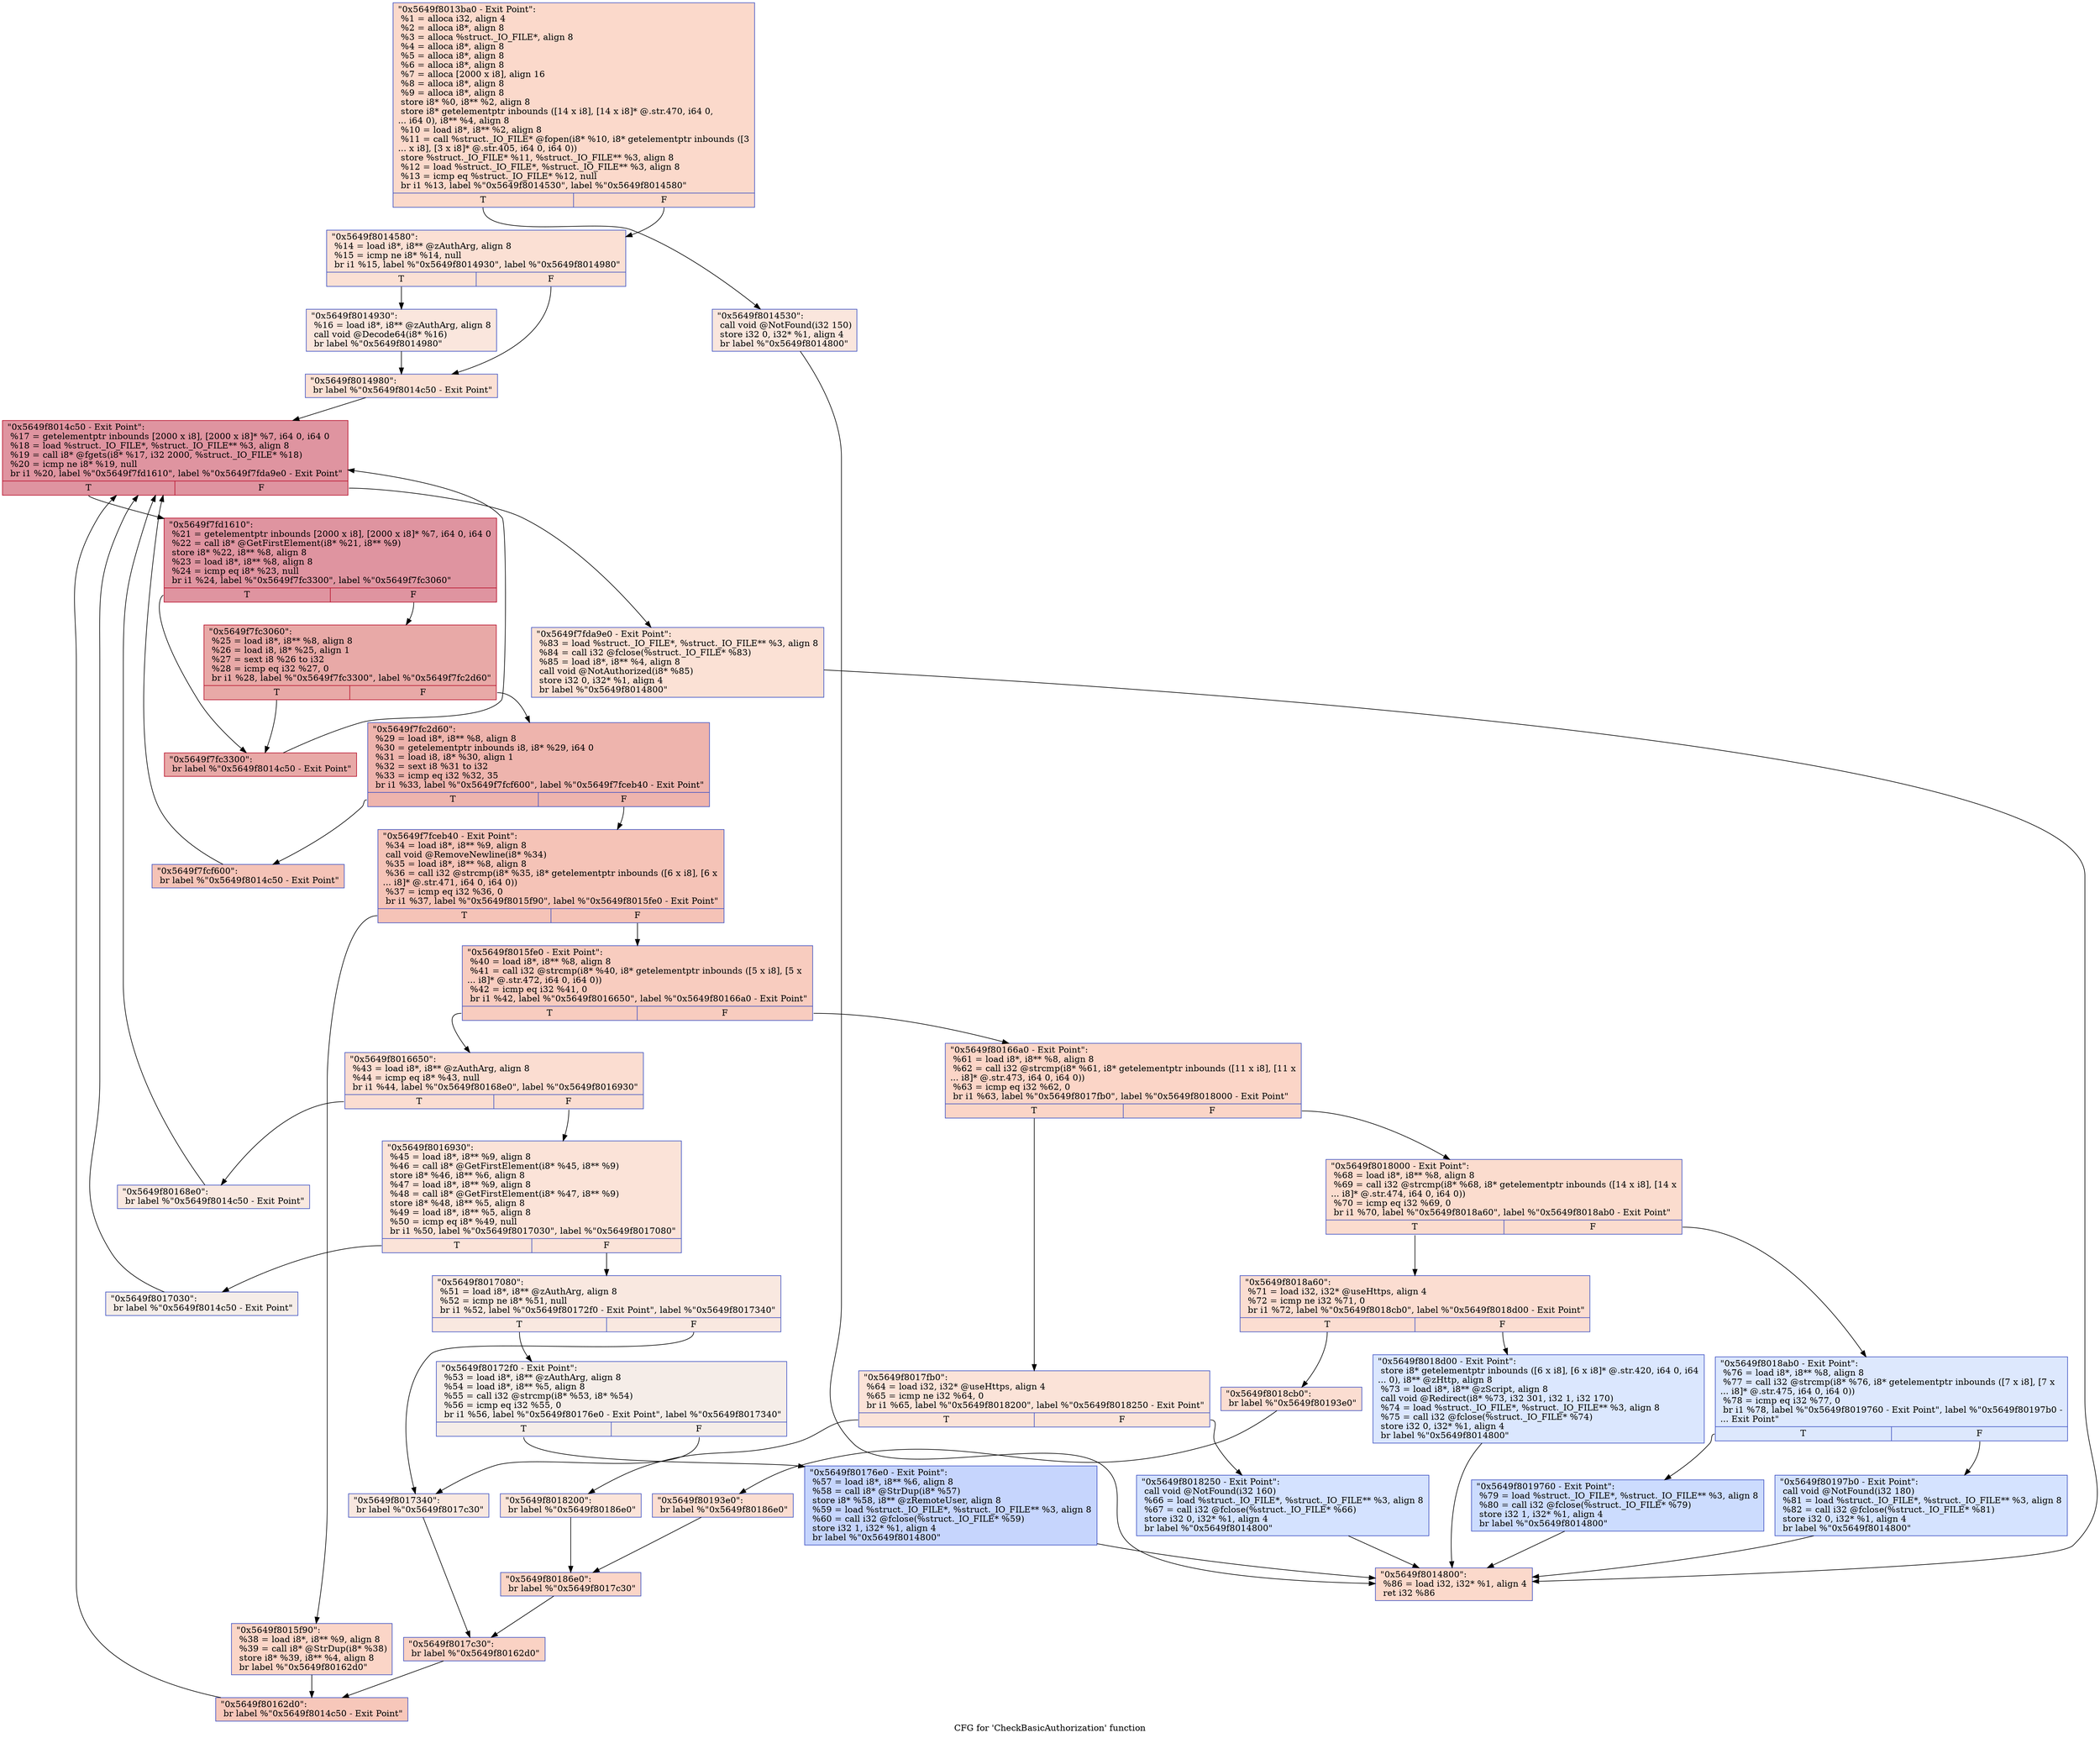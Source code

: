 digraph "CFG for 'CheckBasicAuthorization' function" {
	label="CFG for 'CheckBasicAuthorization' function";

	Node0x5649f8013ba0 [shape=record,color="#3d50c3ff", style=filled, fillcolor="#f7a88970",label="{\"0x5649f8013ba0 - Exit Point\":\l  %1 = alloca i32, align 4\l  %2 = alloca i8*, align 8\l  %3 = alloca %struct._IO_FILE*, align 8\l  %4 = alloca i8*, align 8\l  %5 = alloca i8*, align 8\l  %6 = alloca i8*, align 8\l  %7 = alloca [2000 x i8], align 16\l  %8 = alloca i8*, align 8\l  %9 = alloca i8*, align 8\l  store i8* %0, i8** %2, align 8\l  store i8* getelementptr inbounds ([14 x i8], [14 x i8]* @.str.470, i64 0,\l... i64 0), i8** %4, align 8\l  %10 = load i8*, i8** %2, align 8\l  %11 = call %struct._IO_FILE* @fopen(i8* %10, i8* getelementptr inbounds ([3\l... x i8], [3 x i8]* @.str.405, i64 0, i64 0))\l  store %struct._IO_FILE* %11, %struct._IO_FILE** %3, align 8\l  %12 = load %struct._IO_FILE*, %struct._IO_FILE** %3, align 8\l  %13 = icmp eq %struct._IO_FILE* %12, null\l  br i1 %13, label %\"0x5649f8014530\", label %\"0x5649f8014580\"\l|{<s0>T|<s1>F}}"];
	Node0x5649f8013ba0:s0 -> Node0x5649f8014530;
	Node0x5649f8013ba0:s1 -> Node0x5649f8014580;
	Node0x5649f8014530 [shape=record,color="#3d50c3ff", style=filled, fillcolor="#f3c7b170",label="{\"0x5649f8014530\":                                 \l  call void @NotFound(i32 150)\l  store i32 0, i32* %1, align 4\l  br label %\"0x5649f8014800\"\l}"];
	Node0x5649f8014530 -> Node0x5649f8014800;
	Node0x5649f8014580 [shape=record,color="#3d50c3ff", style=filled, fillcolor="#f7b99e70",label="{\"0x5649f8014580\":                                 \l  %14 = load i8*, i8** @zAuthArg, align 8\l  %15 = icmp ne i8* %14, null\l  br i1 %15, label %\"0x5649f8014930\", label %\"0x5649f8014980\"\l|{<s0>T|<s1>F}}"];
	Node0x5649f8014580:s0 -> Node0x5649f8014930;
	Node0x5649f8014580:s1 -> Node0x5649f8014980;
	Node0x5649f8014930 [shape=record,color="#3d50c3ff", style=filled, fillcolor="#f3c7b170",label="{\"0x5649f8014930\":                                 \l  %16 = load i8*, i8** @zAuthArg, align 8\l  call void @Decode64(i8* %16)\l  br label %\"0x5649f8014980\"\l}"];
	Node0x5649f8014930 -> Node0x5649f8014980;
	Node0x5649f8014980 [shape=record,color="#3d50c3ff", style=filled, fillcolor="#f7b99e70",label="{\"0x5649f8014980\":                                 \l  br label %\"0x5649f8014c50 - Exit Point\"\l}"];
	Node0x5649f8014980 -> Node0x5649f8014c50;
	Node0x5649f8014c50 [shape=record,color="#b70d28ff", style=filled, fillcolor="#b70d2870",label="{\"0x5649f8014c50 - Exit Point\":                    \l  %17 = getelementptr inbounds [2000 x i8], [2000 x i8]* %7, i64 0, i64 0\l  %18 = load %struct._IO_FILE*, %struct._IO_FILE** %3, align 8\l  %19 = call i8* @fgets(i8* %17, i32 2000, %struct._IO_FILE* %18)\l  %20 = icmp ne i8* %19, null\l  br i1 %20, label %\"0x5649f7fd1610\", label %\"0x5649f7fda9e0 - Exit Point\"\l|{<s0>T|<s1>F}}"];
	Node0x5649f8014c50:s0 -> Node0x5649f7fd1610;
	Node0x5649f8014c50:s1 -> Node0x5649f7fda9e0;
	Node0x5649f7fd1610 [shape=record,color="#b70d28ff", style=filled, fillcolor="#b70d2870",label="{\"0x5649f7fd1610\":                                 \l  %21 = getelementptr inbounds [2000 x i8], [2000 x i8]* %7, i64 0, i64 0\l  %22 = call i8* @GetFirstElement(i8* %21, i8** %9)\l  store i8* %22, i8** %8, align 8\l  %23 = load i8*, i8** %8, align 8\l  %24 = icmp eq i8* %23, null\l  br i1 %24, label %\"0x5649f7fc3300\", label %\"0x5649f7fc3060\"\l|{<s0>T|<s1>F}}"];
	Node0x5649f7fd1610:s0 -> Node0x5649f7fc3300;
	Node0x5649f7fd1610:s1 -> Node0x5649f7fc3060;
	Node0x5649f7fc3060 [shape=record,color="#b70d28ff", style=filled, fillcolor="#ca3b3770",label="{\"0x5649f7fc3060\":                                 \l  %25 = load i8*, i8** %8, align 8\l  %26 = load i8, i8* %25, align 1\l  %27 = sext i8 %26 to i32\l  %28 = icmp eq i32 %27, 0\l  br i1 %28, label %\"0x5649f7fc3300\", label %\"0x5649f7fc2d60\"\l|{<s0>T|<s1>F}}"];
	Node0x5649f7fc3060:s0 -> Node0x5649f7fc3300;
	Node0x5649f7fc3060:s1 -> Node0x5649f7fc2d60;
	Node0x5649f7fc3300 [shape=record,color="#b70d28ff", style=filled, fillcolor="#ca3b3770",label="{\"0x5649f7fc3300\":                                 \l  br label %\"0x5649f8014c50 - Exit Point\"\l}"];
	Node0x5649f7fc3300 -> Node0x5649f8014c50;
	Node0x5649f7fc2d60 [shape=record,color="#3d50c3ff", style=filled, fillcolor="#d8564670",label="{\"0x5649f7fc2d60\":                                 \l  %29 = load i8*, i8** %8, align 8\l  %30 = getelementptr inbounds i8, i8* %29, i64 0\l  %31 = load i8, i8* %30, align 1\l  %32 = sext i8 %31 to i32\l  %33 = icmp eq i32 %32, 35\l  br i1 %33, label %\"0x5649f7fcf600\", label %\"0x5649f7fceb40 - Exit Point\"\l|{<s0>T|<s1>F}}"];
	Node0x5649f7fc2d60:s0 -> Node0x5649f7fcf600;
	Node0x5649f7fc2d60:s1 -> Node0x5649f7fceb40;
	Node0x5649f7fcf600 [shape=record,color="#3d50c3ff", style=filled, fillcolor="#e8765c70",label="{\"0x5649f7fcf600\":                                 \l  br label %\"0x5649f8014c50 - Exit Point\"\l}"];
	Node0x5649f7fcf600 -> Node0x5649f8014c50;
	Node0x5649f7fceb40 [shape=record,color="#3d50c3ff", style=filled, fillcolor="#e8765c70",label="{\"0x5649f7fceb40 - Exit Point\":                    \l  %34 = load i8*, i8** %9, align 8\l  call void @RemoveNewline(i8* %34)\l  %35 = load i8*, i8** %8, align 8\l  %36 = call i32 @strcmp(i8* %35, i8* getelementptr inbounds ([6 x i8], [6 x\l... i8]* @.str.471, i64 0, i64 0))\l  %37 = icmp eq i32 %36, 0\l  br i1 %37, label %\"0x5649f8015f90\", label %\"0x5649f8015fe0 - Exit Point\"\l|{<s0>T|<s1>F}}"];
	Node0x5649f7fceb40:s0 -> Node0x5649f8015f90;
	Node0x5649f7fceb40:s1 -> Node0x5649f8015fe0;
	Node0x5649f8015f90 [shape=record,color="#3d50c3ff", style=filled, fillcolor="#f5a08170",label="{\"0x5649f8015f90\":                                 \l  %38 = load i8*, i8** %9, align 8\l  %39 = call i8* @StrDup(i8* %38)\l  store i8* %39, i8** %4, align 8\l  br label %\"0x5649f80162d0\"\l}"];
	Node0x5649f8015f90 -> Node0x5649f80162d0;
	Node0x5649f8015fe0 [shape=record,color="#3d50c3ff", style=filled, fillcolor="#f08b6e70",label="{\"0x5649f8015fe0 - Exit Point\":                    \l  %40 = load i8*, i8** %8, align 8\l  %41 = call i32 @strcmp(i8* %40, i8* getelementptr inbounds ([5 x i8], [5 x\l... i8]* @.str.472, i64 0, i64 0))\l  %42 = icmp eq i32 %41, 0\l  br i1 %42, label %\"0x5649f8016650\", label %\"0x5649f80166a0 - Exit Point\"\l|{<s0>T|<s1>F}}"];
	Node0x5649f8015fe0:s0 -> Node0x5649f8016650;
	Node0x5649f8015fe0:s1 -> Node0x5649f80166a0;
	Node0x5649f8016650 [shape=record,color="#3d50c3ff", style=filled, fillcolor="#f7b39670",label="{\"0x5649f8016650\":                                 \l  %43 = load i8*, i8** @zAuthArg, align 8\l  %44 = icmp eq i8* %43, null\l  br i1 %44, label %\"0x5649f80168e0\", label %\"0x5649f8016930\"\l|{<s0>T|<s1>F}}"];
	Node0x5649f8016650:s0 -> Node0x5649f80168e0;
	Node0x5649f8016650:s1 -> Node0x5649f8016930;
	Node0x5649f80168e0 [shape=record,color="#3d50c3ff", style=filled, fillcolor="#f1ccb870",label="{\"0x5649f80168e0\":                                 \l  br label %\"0x5649f8014c50 - Exit Point\"\l}"];
	Node0x5649f80168e0 -> Node0x5649f8014c50;
	Node0x5649f8016930 [shape=record,color="#3d50c3ff", style=filled, fillcolor="#f6bfa670",label="{\"0x5649f8016930\":                                 \l  %45 = load i8*, i8** %9, align 8\l  %46 = call i8* @GetFirstElement(i8* %45, i8** %9)\l  store i8* %46, i8** %6, align 8\l  %47 = load i8*, i8** %9, align 8\l  %48 = call i8* @GetFirstElement(i8* %47, i8** %9)\l  store i8* %48, i8** %5, align 8\l  %49 = load i8*, i8** %5, align 8\l  %50 = icmp eq i8* %49, null\l  br i1 %50, label %\"0x5649f8017030\", label %\"0x5649f8017080\"\l|{<s0>T|<s1>F}}"];
	Node0x5649f8016930:s0 -> Node0x5649f8017030;
	Node0x5649f8016930:s1 -> Node0x5649f8017080;
	Node0x5649f8017030 [shape=record,color="#3d50c3ff", style=filled, fillcolor="#e8d6cc70",label="{\"0x5649f8017030\":                                 \l  br label %\"0x5649f8014c50 - Exit Point\"\l}"];
	Node0x5649f8017030 -> Node0x5649f8014c50;
	Node0x5649f8017080 [shape=record,color="#3d50c3ff", style=filled, fillcolor="#f1ccb870",label="{\"0x5649f8017080\":                                 \l  %51 = load i8*, i8** @zAuthArg, align 8\l  %52 = icmp ne i8* %51, null\l  br i1 %52, label %\"0x5649f80172f0 - Exit Point\", label %\"0x5649f8017340\"\l|{<s0>T|<s1>F}}"];
	Node0x5649f8017080:s0 -> Node0x5649f80172f0;
	Node0x5649f8017080:s1 -> Node0x5649f8017340;
	Node0x5649f80172f0 [shape=record,color="#3d50c3ff", style=filled, fillcolor="#e8d6cc70",label="{\"0x5649f80172f0 - Exit Point\":                    \l  %53 = load i8*, i8** @zAuthArg, align 8\l  %54 = load i8*, i8** %5, align 8\l  %55 = call i32 @strcmp(i8* %53, i8* %54)\l  %56 = icmp eq i32 %55, 0\l  br i1 %56, label %\"0x5649f80176e0 - Exit Point\", label %\"0x5649f8017340\"\l|{<s0>T|<s1>F}}"];
	Node0x5649f80172f0:s0 -> Node0x5649f80176e0;
	Node0x5649f80172f0:s1 -> Node0x5649f8017340;
	Node0x5649f80176e0 [shape=record,color="#3d50c3ff", style=filled, fillcolor="#7ea1fa70",label="{\"0x5649f80176e0 - Exit Point\":                    \l  %57 = load i8*, i8** %6, align 8\l  %58 = call i8* @StrDup(i8* %57)\l  store i8* %58, i8** @zRemoteUser, align 8\l  %59 = load %struct._IO_FILE*, %struct._IO_FILE** %3, align 8\l  %60 = call i32 @fclose(%struct._IO_FILE* %59)\l  store i32 1, i32* %1, align 4\l  br label %\"0x5649f8014800\"\l}"];
	Node0x5649f80176e0 -> Node0x5649f8014800;
	Node0x5649f8017340 [shape=record,color="#3d50c3ff", style=filled, fillcolor="#f1ccb870",label="{\"0x5649f8017340\":                                 \l  br label %\"0x5649f8017c30\"\l}"];
	Node0x5649f8017340 -> Node0x5649f8017c30;
	Node0x5649f80166a0 [shape=record,color="#3d50c3ff", style=filled, fillcolor="#f5a08170",label="{\"0x5649f80166a0 - Exit Point\":                    \l  %61 = load i8*, i8** %8, align 8\l  %62 = call i32 @strcmp(i8* %61, i8* getelementptr inbounds ([11 x i8], [11 x\l... i8]* @.str.473, i64 0, i64 0))\l  %63 = icmp eq i32 %62, 0\l  br i1 %63, label %\"0x5649f8017fb0\", label %\"0x5649f8018000 - Exit Point\"\l|{<s0>T|<s1>F}}"];
	Node0x5649f80166a0:s0 -> Node0x5649f8017fb0;
	Node0x5649f80166a0:s1 -> Node0x5649f8018000;
	Node0x5649f8017fb0 [shape=record,color="#3d50c3ff", style=filled, fillcolor="#f6bfa670",label="{\"0x5649f8017fb0\":                                 \l  %64 = load i32, i32* @useHttps, align 4\l  %65 = icmp ne i32 %64, 0\l  br i1 %65, label %\"0x5649f8018200\", label %\"0x5649f8018250 - Exit Point\"\l|{<s0>T|<s1>F}}"];
	Node0x5649f8017fb0:s0 -> Node0x5649f8018200;
	Node0x5649f8017fb0:s1 -> Node0x5649f8018250;
	Node0x5649f8018250 [shape=record,color="#3d50c3ff", style=filled, fillcolor="#9ebeff70",label="{\"0x5649f8018250 - Exit Point\":                    \l  call void @NotFound(i32 160)\l  %66 = load %struct._IO_FILE*, %struct._IO_FILE** %3, align 8\l  %67 = call i32 @fclose(%struct._IO_FILE* %66)\l  store i32 0, i32* %1, align 4\l  br label %\"0x5649f8014800\"\l}"];
	Node0x5649f8018250 -> Node0x5649f8014800;
	Node0x5649f8018200 [shape=record,color="#3d50c3ff", style=filled, fillcolor="#f5c1a970",label="{\"0x5649f8018200\":                                 \l  br label %\"0x5649f80186e0\"\l}"];
	Node0x5649f8018200 -> Node0x5649f80186e0;
	Node0x5649f8018000 [shape=record,color="#3d50c3ff", style=filled, fillcolor="#f7af9170",label="{\"0x5649f8018000 - Exit Point\":                    \l  %68 = load i8*, i8** %8, align 8\l  %69 = call i32 @strcmp(i8* %68, i8* getelementptr inbounds ([14 x i8], [14 x\l... i8]* @.str.474, i64 0, i64 0))\l  %70 = icmp eq i32 %69, 0\l  br i1 %70, label %\"0x5649f8018a60\", label %\"0x5649f8018ab0 - Exit Point\"\l|{<s0>T|<s1>F}}"];
	Node0x5649f8018000:s0 -> Node0x5649f8018a60;
	Node0x5649f8018000:s1 -> Node0x5649f8018ab0;
	Node0x5649f8018a60 [shape=record,color="#3d50c3ff", style=filled, fillcolor="#f7b39670",label="{\"0x5649f8018a60\":                                 \l  %71 = load i32, i32* @useHttps, align 4\l  %72 = icmp ne i32 %71, 0\l  br i1 %72, label %\"0x5649f8018cb0\", label %\"0x5649f8018d00 - Exit Point\"\l|{<s0>T|<s1>F}}"];
	Node0x5649f8018a60:s0 -> Node0x5649f8018cb0;
	Node0x5649f8018a60:s1 -> Node0x5649f8018d00;
	Node0x5649f8018d00 [shape=record,color="#3d50c3ff", style=filled, fillcolor="#aec9fc70",label="{\"0x5649f8018d00 - Exit Point\":                    \l  store i8* getelementptr inbounds ([6 x i8], [6 x i8]* @.str.420, i64 0, i64\l... 0), i8** @zHttp, align 8\l  %73 = load i8*, i8** @zScript, align 8\l  call void @Redirect(i8* %73, i32 301, i32 1, i32 170)\l  %74 = load %struct._IO_FILE*, %struct._IO_FILE** %3, align 8\l  %75 = call i32 @fclose(%struct._IO_FILE* %74)\l  store i32 0, i32* %1, align 4\l  br label %\"0x5649f8014800\"\l}"];
	Node0x5649f8018d00 -> Node0x5649f8014800;
	Node0x5649f8018cb0 [shape=record,color="#3d50c3ff", style=filled, fillcolor="#f7b39670",label="{\"0x5649f8018cb0\":                                 \l  br label %\"0x5649f80193e0\"\l}"];
	Node0x5649f8018cb0 -> Node0x5649f80193e0;
	Node0x5649f8018ab0 [shape=record,color="#3d50c3ff", style=filled, fillcolor="#b2ccfb70",label="{\"0x5649f8018ab0 - Exit Point\":                    \l  %76 = load i8*, i8** %8, align 8\l  %77 = call i32 @strcmp(i8* %76, i8* getelementptr inbounds ([7 x i8], [7 x\l... i8]* @.str.475, i64 0, i64 0))\l  %78 = icmp eq i32 %77, 0\l  br i1 %78, label %\"0x5649f8019760 - Exit Point\", label %\"0x5649f80197b0 -\l... Exit Point\"\l|{<s0>T|<s1>F}}"];
	Node0x5649f8018ab0:s0 -> Node0x5649f8019760;
	Node0x5649f8018ab0:s1 -> Node0x5649f80197b0;
	Node0x5649f8019760 [shape=record,color="#3d50c3ff", style=filled, fillcolor="#8caffe70",label="{\"0x5649f8019760 - Exit Point\":                    \l  %79 = load %struct._IO_FILE*, %struct._IO_FILE** %3, align 8\l  %80 = call i32 @fclose(%struct._IO_FILE* %79)\l  store i32 1, i32* %1, align 4\l  br label %\"0x5649f8014800\"\l}"];
	Node0x5649f8019760 -> Node0x5649f8014800;
	Node0x5649f80197b0 [shape=record,color="#3d50c3ff", style=filled, fillcolor="#a1c0ff70",label="{\"0x5649f80197b0 - Exit Point\":                    \l  call void @NotFound(i32 180)\l  %81 = load %struct._IO_FILE*, %struct._IO_FILE** %3, align 8\l  %82 = call i32 @fclose(%struct._IO_FILE* %81)\l  store i32 0, i32* %1, align 4\l  br label %\"0x5649f8014800\"\l}"];
	Node0x5649f80197b0 -> Node0x5649f8014800;
	Node0x5649f80193e0 [shape=record,color="#3d50c3ff", style=filled, fillcolor="#f7b39670",label="{\"0x5649f80193e0\":                                 \l  br label %\"0x5649f80186e0\"\l}"];
	Node0x5649f80193e0 -> Node0x5649f80186e0;
	Node0x5649f80186e0 [shape=record,color="#3d50c3ff", style=filled, fillcolor="#f5a08170",label="{\"0x5649f80186e0\":                                 \l  br label %\"0x5649f8017c30\"\l}"];
	Node0x5649f80186e0 -> Node0x5649f8017c30;
	Node0x5649f8017c30 [shape=record,color="#3d50c3ff", style=filled, fillcolor="#f4987a70",label="{\"0x5649f8017c30\":                                 \l  br label %\"0x5649f80162d0\"\l}"];
	Node0x5649f8017c30 -> Node0x5649f80162d0;
	Node0x5649f80162d0 [shape=record,color="#3d50c3ff", style=filled, fillcolor="#ec7f6370",label="{\"0x5649f80162d0\":                                 \l  br label %\"0x5649f8014c50 - Exit Point\"\l}"];
	Node0x5649f80162d0 -> Node0x5649f8014c50;
	Node0x5649f7fda9e0 [shape=record,color="#3d50c3ff", style=filled, fillcolor="#f7bca170",label="{\"0x5649f7fda9e0 - Exit Point\":                    \l  %83 = load %struct._IO_FILE*, %struct._IO_FILE** %3, align 8\l  %84 = call i32 @fclose(%struct._IO_FILE* %83)\l  %85 = load i8*, i8** %4, align 8\l  call void @NotAuthorized(i8* %85)\l  store i32 0, i32* %1, align 4\l  br label %\"0x5649f8014800\"\l}"];
	Node0x5649f7fda9e0 -> Node0x5649f8014800;
	Node0x5649f8014800 [shape=record,color="#3d50c3ff", style=filled, fillcolor="#f7a88970",label="{\"0x5649f8014800\":                                 \l  %86 = load i32, i32* %1, align 4\l  ret i32 %86\l}"];
}
